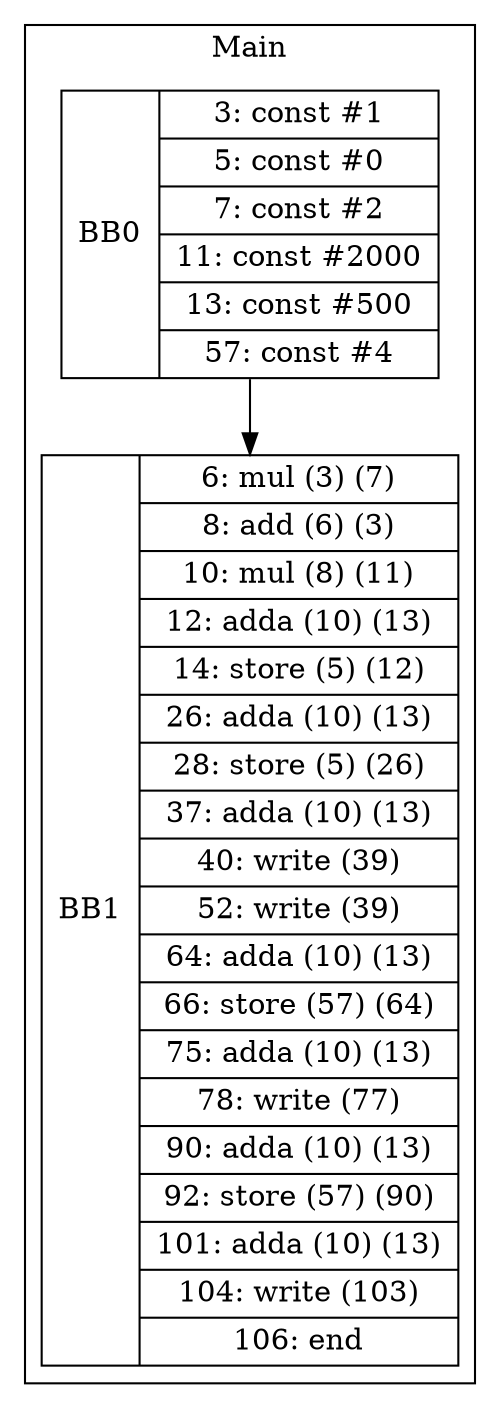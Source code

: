 digraph G {
node [shape=record];
subgraph cluster_main{
label = "Main";
BB0 [shape=record, label="<b>BB0|{3: const #1|5: const #0|7: const #2|11: const #2000|13: const #500|57: const #4}"];
BB1 [shape=record, label="<b>BB1|{6: mul (3) (7)|8: add (6) (3)|10: mul (8) (11)|12: adda (10) (13)|14: store (5) (12)|26: adda (10) (13)|28: store (5) (26)|37: adda (10) (13)|40: write (39)|52: write (39)|64: adda (10) (13)|66: store (57) (64)|75: adda (10) (13)|78: write (77)|90: adda (10) (13)|92: store (57) (90)|101: adda (10) (13)|104: write (103)|106: end}"];
}
BB0:s -> BB1:n ;
}
